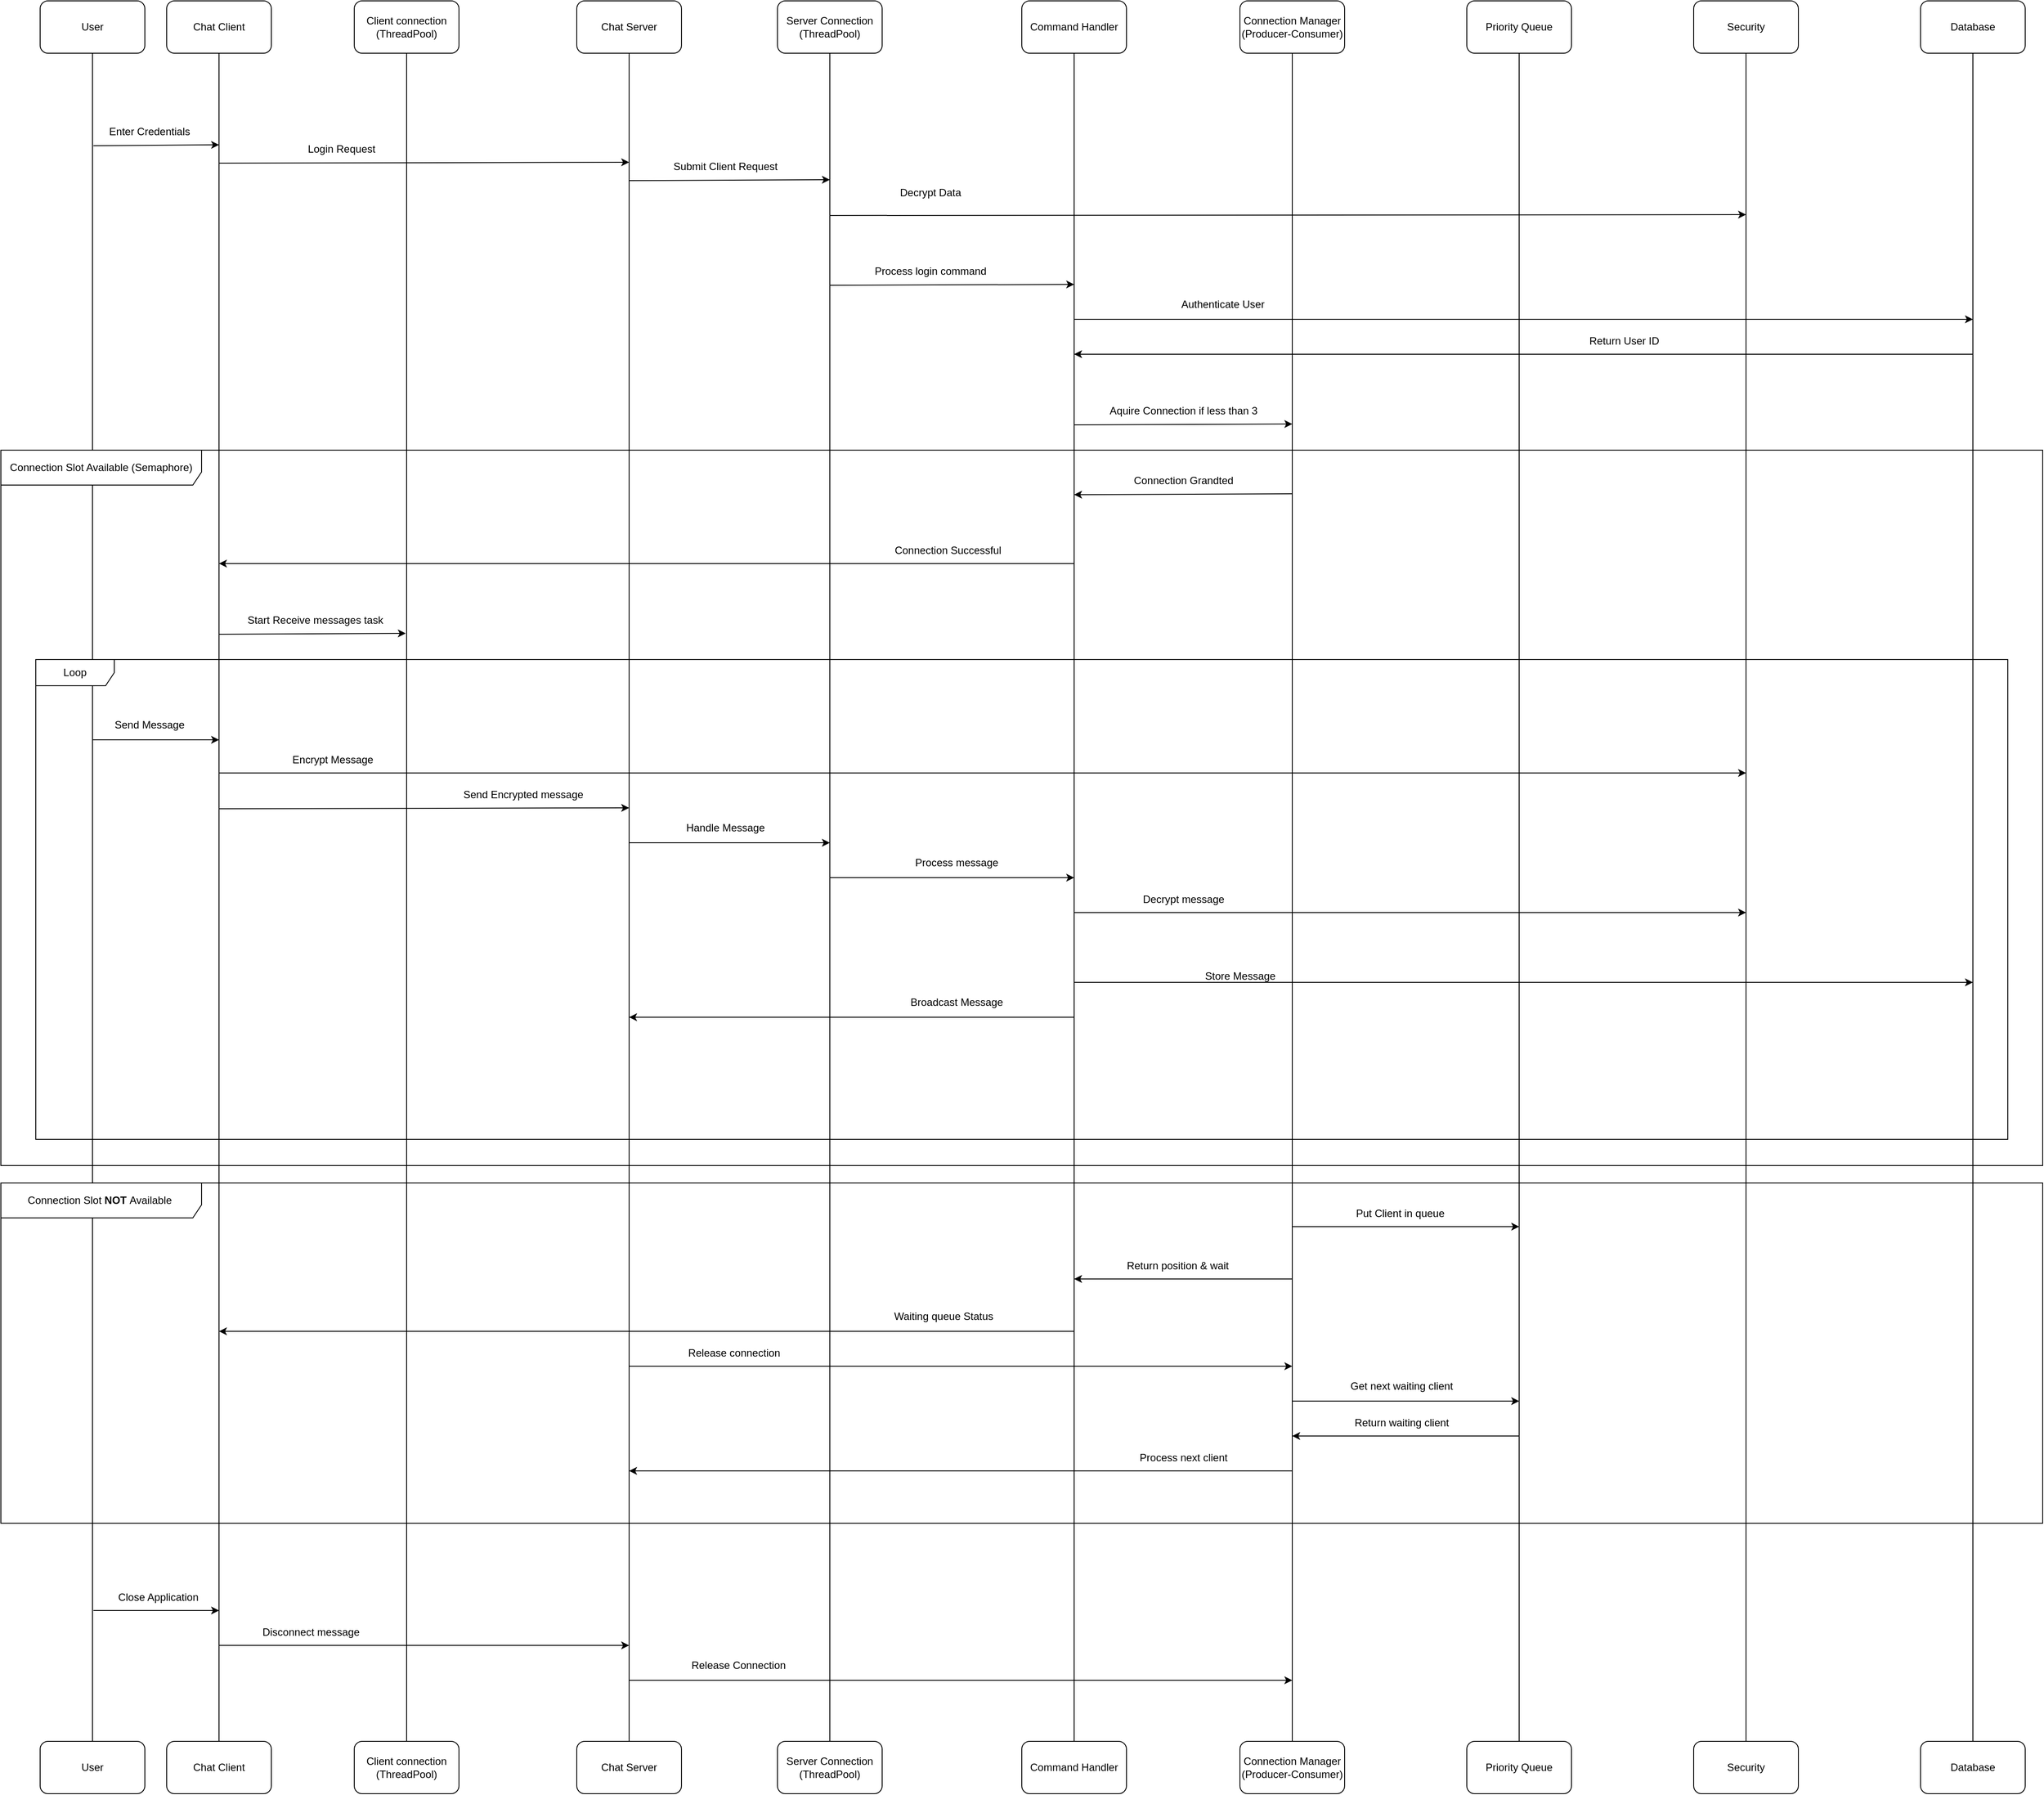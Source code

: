 <mxfile version="26.1.1">
  <diagram name="Page-1" id="-xsqD3Ni7Eq0-s18tUF0">
    <mxGraphModel dx="269" dy="2737" grid="0" gridSize="10" guides="1" tooltips="1" connect="1" arrows="1" fold="1" page="0" pageScale="1" pageWidth="827" pageHeight="1169" background="#ffffff" math="0" shadow="0">
      <root>
        <mxCell id="0" />
        <mxCell id="1" parent="0" />
        <mxCell id="25W354buqEJdcTyAlyDn-23" style="edgeStyle=orthogonalEdgeStyle;rounded=0;orthogonalLoop=1;jettySize=auto;html=1;entryX=0.5;entryY=0;entryDx=0;entryDy=0;endArrow=none;startFill=0;" parent="1" source="25W354buqEJdcTyAlyDn-2" target="25W354buqEJdcTyAlyDn-12" edge="1">
          <mxGeometry relative="1" as="geometry" />
        </mxCell>
        <mxCell id="25W354buqEJdcTyAlyDn-2" value="Chat Client" style="rounded=1;whiteSpace=wrap;html=1;" parent="1" vertex="1">
          <mxGeometry x="2690" y="995" width="120" height="60" as="geometry" />
        </mxCell>
        <mxCell id="25W354buqEJdcTyAlyDn-24" style="edgeStyle=orthogonalEdgeStyle;rounded=0;orthogonalLoop=1;jettySize=auto;html=1;entryX=0.5;entryY=0;entryDx=0;entryDy=0;endArrow=none;startFill=0;" parent="1" source="25W354buqEJdcTyAlyDn-3" target="25W354buqEJdcTyAlyDn-13" edge="1">
          <mxGeometry relative="1" as="geometry" />
        </mxCell>
        <mxCell id="25W354buqEJdcTyAlyDn-3" value="&lt;div&gt;Client connection&lt;/div&gt;&lt;div&gt;(&lt;span style=&quot;background-color: transparent; color: light-dark(rgb(0, 0, 0), rgb(255, 255, 255));&quot;&gt;ThreadPool&lt;/span&gt;&lt;span style=&quot;background-color: transparent; color: light-dark(rgb(0, 0, 0), rgb(255, 255, 255));&quot;&gt;)&lt;/span&gt;&lt;/div&gt;" style="rounded=1;whiteSpace=wrap;html=1;" parent="1" vertex="1">
          <mxGeometry x="2905" y="995" width="120" height="60" as="geometry" />
        </mxCell>
        <mxCell id="25W354buqEJdcTyAlyDn-25" style="edgeStyle=orthogonalEdgeStyle;rounded=0;orthogonalLoop=1;jettySize=auto;html=1;entryX=0.5;entryY=0;entryDx=0;entryDy=0;endArrow=none;startFill=0;" parent="1" source="25W354buqEJdcTyAlyDn-4" target="25W354buqEJdcTyAlyDn-14" edge="1">
          <mxGeometry relative="1" as="geometry" />
        </mxCell>
        <mxCell id="25W354buqEJdcTyAlyDn-4" value="&lt;div&gt;Chat Server&lt;/div&gt;" style="rounded=1;whiteSpace=wrap;html=1;" parent="1" vertex="1">
          <mxGeometry x="3160" y="995" width="120" height="60" as="geometry" />
        </mxCell>
        <mxCell id="25W354buqEJdcTyAlyDn-26" style="edgeStyle=orthogonalEdgeStyle;rounded=0;orthogonalLoop=1;jettySize=auto;html=1;entryX=0.5;entryY=0;entryDx=0;entryDy=0;endArrow=none;startFill=0;" parent="1" source="25W354buqEJdcTyAlyDn-5" target="25W354buqEJdcTyAlyDn-15" edge="1">
          <mxGeometry relative="1" as="geometry" />
        </mxCell>
        <mxCell id="25W354buqEJdcTyAlyDn-5" value="&lt;div&gt;Server Connection&lt;/div&gt;&lt;div&gt;(ThreadPool)&lt;/div&gt;" style="rounded=1;whiteSpace=wrap;html=1;" parent="1" vertex="1">
          <mxGeometry x="3390" y="995" width="120" height="60" as="geometry" />
        </mxCell>
        <mxCell id="25W354buqEJdcTyAlyDn-27" style="edgeStyle=orthogonalEdgeStyle;rounded=0;orthogonalLoop=1;jettySize=auto;html=1;entryX=0.5;entryY=0;entryDx=0;entryDy=0;endArrow=none;startFill=0;" parent="1" source="25W354buqEJdcTyAlyDn-6" target="25W354buqEJdcTyAlyDn-16" edge="1">
          <mxGeometry relative="1" as="geometry" />
        </mxCell>
        <mxCell id="25W354buqEJdcTyAlyDn-6" value="&lt;div&gt;Command Handler&lt;/div&gt;" style="rounded=1;whiteSpace=wrap;html=1;" parent="1" vertex="1">
          <mxGeometry x="3670" y="995" width="120" height="60" as="geometry" />
        </mxCell>
        <mxCell id="25W354buqEJdcTyAlyDn-28" style="edgeStyle=orthogonalEdgeStyle;rounded=0;orthogonalLoop=1;jettySize=auto;html=1;entryX=0.5;entryY=0;entryDx=0;entryDy=0;endArrow=none;startFill=0;" parent="1" source="25W354buqEJdcTyAlyDn-7" target="25W354buqEJdcTyAlyDn-17" edge="1">
          <mxGeometry relative="1" as="geometry" />
        </mxCell>
        <mxCell id="25W354buqEJdcTyAlyDn-7" value="&lt;div&gt;Connection Manager&lt;/div&gt;&lt;div&gt;(Producer-Consumer)&lt;/div&gt;" style="rounded=1;whiteSpace=wrap;html=1;" parent="1" vertex="1">
          <mxGeometry x="3920" y="995" width="120" height="60" as="geometry" />
        </mxCell>
        <mxCell id="25W354buqEJdcTyAlyDn-29" style="edgeStyle=orthogonalEdgeStyle;rounded=0;orthogonalLoop=1;jettySize=auto;html=1;entryX=0.5;entryY=0;entryDx=0;entryDy=0;endArrow=none;startFill=0;" parent="1" source="25W354buqEJdcTyAlyDn-8" target="25W354buqEJdcTyAlyDn-18" edge="1">
          <mxGeometry relative="1" as="geometry" />
        </mxCell>
        <mxCell id="25W354buqEJdcTyAlyDn-8" value="&lt;div&gt;Priority Queue&lt;/div&gt;" style="rounded=1;whiteSpace=wrap;html=1;" parent="1" vertex="1">
          <mxGeometry x="4180" y="995" width="120" height="60" as="geometry" />
        </mxCell>
        <mxCell id="25W354buqEJdcTyAlyDn-30" style="edgeStyle=orthogonalEdgeStyle;rounded=0;orthogonalLoop=1;jettySize=auto;html=1;entryX=0.5;entryY=0;entryDx=0;entryDy=0;endArrow=none;startFill=0;" parent="1" source="25W354buqEJdcTyAlyDn-9" target="25W354buqEJdcTyAlyDn-19" edge="1">
          <mxGeometry relative="1" as="geometry" />
        </mxCell>
        <mxCell id="25W354buqEJdcTyAlyDn-9" value="&lt;div&gt;Security&lt;/div&gt;" style="rounded=1;whiteSpace=wrap;html=1;" parent="1" vertex="1">
          <mxGeometry x="4440" y="995" width="120" height="60" as="geometry" />
        </mxCell>
        <mxCell id="25W354buqEJdcTyAlyDn-31" style="edgeStyle=orthogonalEdgeStyle;rounded=0;orthogonalLoop=1;jettySize=auto;html=1;entryX=0.5;entryY=0;entryDx=0;entryDy=0;endArrow=none;startFill=0;" parent="1" source="25W354buqEJdcTyAlyDn-10" target="25W354buqEJdcTyAlyDn-20" edge="1">
          <mxGeometry relative="1" as="geometry" />
        </mxCell>
        <mxCell id="25W354buqEJdcTyAlyDn-10" value="Database" style="rounded=1;whiteSpace=wrap;html=1;" parent="1" vertex="1">
          <mxGeometry x="4700" y="995" width="120" height="60" as="geometry" />
        </mxCell>
        <mxCell id="25W354buqEJdcTyAlyDn-12" value="Chat Client" style="rounded=1;whiteSpace=wrap;html=1;" parent="1" vertex="1">
          <mxGeometry x="2690" y="2990" width="120" height="60" as="geometry" />
        </mxCell>
        <mxCell id="25W354buqEJdcTyAlyDn-13" value="&lt;div&gt;Client connection&lt;/div&gt;&lt;div&gt;(&lt;span style=&quot;background-color: transparent; color: light-dark(rgb(0, 0, 0), rgb(255, 255, 255));&quot;&gt;ThreadPool&lt;/span&gt;&lt;span style=&quot;background-color: transparent; color: light-dark(rgb(0, 0, 0), rgb(255, 255, 255));&quot;&gt;)&lt;/span&gt;&lt;/div&gt;" style="rounded=1;whiteSpace=wrap;html=1;" parent="1" vertex="1">
          <mxGeometry x="2905" y="2990" width="120" height="60" as="geometry" />
        </mxCell>
        <mxCell id="25W354buqEJdcTyAlyDn-14" value="&lt;div&gt;Chat Server&lt;/div&gt;" style="rounded=1;whiteSpace=wrap;html=1;" parent="1" vertex="1">
          <mxGeometry x="3160" y="2990" width="120" height="60" as="geometry" />
        </mxCell>
        <mxCell id="25W354buqEJdcTyAlyDn-15" value="&lt;div&gt;Server Connection&lt;/div&gt;&lt;div&gt;(ThreadPool)&lt;/div&gt;" style="rounded=1;whiteSpace=wrap;html=1;" parent="1" vertex="1">
          <mxGeometry x="3390" y="2990" width="120" height="60" as="geometry" />
        </mxCell>
        <mxCell id="25W354buqEJdcTyAlyDn-16" value="&lt;div&gt;Command Handler&lt;/div&gt;" style="rounded=1;whiteSpace=wrap;html=1;" parent="1" vertex="1">
          <mxGeometry x="3670" y="2990" width="120" height="60" as="geometry" />
        </mxCell>
        <mxCell id="25W354buqEJdcTyAlyDn-17" value="&lt;div&gt;Connection Manager&lt;/div&gt;&lt;div&gt;(Producer-Consumer)&lt;/div&gt;" style="rounded=1;whiteSpace=wrap;html=1;" parent="1" vertex="1">
          <mxGeometry x="3920" y="2990" width="120" height="60" as="geometry" />
        </mxCell>
        <mxCell id="25W354buqEJdcTyAlyDn-18" value="&lt;div&gt;Priority Queue&lt;/div&gt;" style="rounded=1;whiteSpace=wrap;html=1;" parent="1" vertex="1">
          <mxGeometry x="4180" y="2990" width="120" height="60" as="geometry" />
        </mxCell>
        <mxCell id="25W354buqEJdcTyAlyDn-19" value="&lt;div&gt;Security&lt;/div&gt;" style="rounded=1;whiteSpace=wrap;html=1;" parent="1" vertex="1">
          <mxGeometry x="4440" y="2990" width="120" height="60" as="geometry" />
        </mxCell>
        <mxCell id="25W354buqEJdcTyAlyDn-20" value="Database" style="rounded=1;whiteSpace=wrap;html=1;" parent="1" vertex="1">
          <mxGeometry x="4700" y="2990" width="120" height="60" as="geometry" />
        </mxCell>
        <mxCell id="25W354buqEJdcTyAlyDn-22" style="edgeStyle=orthogonalEdgeStyle;rounded=0;orthogonalLoop=1;jettySize=auto;html=1;entryX=0.5;entryY=0;entryDx=0;entryDy=0;entryPerimeter=0;endArrow=none;startFill=0;" parent="1" edge="1">
          <mxGeometry relative="1" as="geometry">
            <mxPoint x="2605" y="1055" as="sourcePoint" />
            <mxPoint x="2605" y="2990" as="targetPoint" />
          </mxGeometry>
        </mxCell>
        <mxCell id="25W354buqEJdcTyAlyDn-32" value="" style="endArrow=classic;html=1;rounded=0;" parent="1" edge="1">
          <mxGeometry width="50" height="50" relative="1" as="geometry">
            <mxPoint x="2606" y="1161" as="sourcePoint" />
            <mxPoint x="2750" y="1160" as="targetPoint" />
          </mxGeometry>
        </mxCell>
        <mxCell id="25W354buqEJdcTyAlyDn-33" value="Enter Credentials" style="text;html=1;align=center;verticalAlign=middle;resizable=0;points=[];autosize=1;strokeColor=none;fillColor=none;" parent="1" vertex="1">
          <mxGeometry x="2610" y="1130" width="120" height="30" as="geometry" />
        </mxCell>
        <mxCell id="25W354buqEJdcTyAlyDn-34" value="" style="endArrow=classic;html=1;rounded=0;" parent="1" edge="1">
          <mxGeometry width="50" height="50" relative="1" as="geometry">
            <mxPoint x="2750" y="1181" as="sourcePoint" />
            <mxPoint x="3220" y="1180" as="targetPoint" />
          </mxGeometry>
        </mxCell>
        <mxCell id="25W354buqEJdcTyAlyDn-35" value="Login Request" style="text;html=1;align=center;verticalAlign=middle;resizable=0;points=[];autosize=1;strokeColor=none;fillColor=none;" parent="1" vertex="1">
          <mxGeometry x="2840" y="1150" width="100" height="30" as="geometry" />
        </mxCell>
        <mxCell id="25W354buqEJdcTyAlyDn-37" value="" style="endArrow=classic;html=1;rounded=0;" parent="1" edge="1">
          <mxGeometry width="50" height="50" relative="1" as="geometry">
            <mxPoint x="3220" y="1201" as="sourcePoint" />
            <mxPoint x="3450" y="1200" as="targetPoint" />
          </mxGeometry>
        </mxCell>
        <mxCell id="25W354buqEJdcTyAlyDn-38" value="Submit Client Request" style="text;html=1;align=center;verticalAlign=middle;resizable=0;points=[];autosize=1;strokeColor=none;fillColor=none;" parent="1" vertex="1">
          <mxGeometry x="3260" y="1170" width="140" height="30" as="geometry" />
        </mxCell>
        <mxCell id="25W354buqEJdcTyAlyDn-39" value="" style="endArrow=classic;html=1;rounded=0;" parent="1" edge="1">
          <mxGeometry width="50" height="50" relative="1" as="geometry">
            <mxPoint x="3450" y="1241" as="sourcePoint" />
            <mxPoint x="4500" y="1240" as="targetPoint" />
          </mxGeometry>
        </mxCell>
        <mxCell id="25W354buqEJdcTyAlyDn-40" value="Decrypt Data" style="text;html=1;align=center;verticalAlign=middle;resizable=0;points=[];autosize=1;strokeColor=none;fillColor=none;" parent="1" vertex="1">
          <mxGeometry x="3520" y="1200" width="90" height="30" as="geometry" />
        </mxCell>
        <mxCell id="25W354buqEJdcTyAlyDn-43" value="" style="endArrow=classic;html=1;rounded=0;" parent="1" edge="1">
          <mxGeometry width="50" height="50" relative="1" as="geometry">
            <mxPoint x="3450" y="1321" as="sourcePoint" />
            <mxPoint x="3730" y="1320" as="targetPoint" />
          </mxGeometry>
        </mxCell>
        <mxCell id="25W354buqEJdcTyAlyDn-44" value="Process login command" style="text;html=1;align=center;verticalAlign=middle;resizable=0;points=[];autosize=1;strokeColor=none;fillColor=none;" parent="1" vertex="1">
          <mxGeometry x="3490" y="1290" width="150" height="30" as="geometry" />
        </mxCell>
        <mxCell id="25W354buqEJdcTyAlyDn-45" value="" style="endArrow=classic;html=1;rounded=0;" parent="1" edge="1">
          <mxGeometry width="50" height="50" relative="1" as="geometry">
            <mxPoint x="3730" y="1360" as="sourcePoint" />
            <mxPoint x="4760" y="1360" as="targetPoint" />
          </mxGeometry>
        </mxCell>
        <mxCell id="25W354buqEJdcTyAlyDn-46" value="Authenticate User" style="text;html=1;align=center;verticalAlign=middle;resizable=0;points=[];autosize=1;strokeColor=none;fillColor=none;" parent="1" vertex="1">
          <mxGeometry x="3840" y="1328" width="120" height="30" as="geometry" />
        </mxCell>
        <mxCell id="25W354buqEJdcTyAlyDn-47" value="" style="endArrow=none;html=1;rounded=0;startFill=1;startArrow=classic;" parent="1" edge="1">
          <mxGeometry width="50" height="50" relative="1" as="geometry">
            <mxPoint x="3730" y="1400" as="sourcePoint" />
            <mxPoint x="4760" y="1400" as="targetPoint" />
          </mxGeometry>
        </mxCell>
        <mxCell id="25W354buqEJdcTyAlyDn-48" value="Return User ID" style="text;html=1;align=center;verticalAlign=middle;resizable=0;points=[];autosize=1;strokeColor=none;fillColor=none;" parent="1" vertex="1">
          <mxGeometry x="4310" y="1370" width="100" height="30" as="geometry" />
        </mxCell>
        <mxCell id="25W354buqEJdcTyAlyDn-49" value="" style="endArrow=classic;html=1;rounded=0;" parent="1" edge="1">
          <mxGeometry width="50" height="50" relative="1" as="geometry">
            <mxPoint x="3730" y="1481" as="sourcePoint" />
            <mxPoint x="3980" y="1480" as="targetPoint" />
          </mxGeometry>
        </mxCell>
        <mxCell id="25W354buqEJdcTyAlyDn-50" value="Aquire Connection if less than 3" style="text;html=1;align=center;verticalAlign=middle;resizable=0;points=[];autosize=1;strokeColor=none;fillColor=none;" parent="1" vertex="1">
          <mxGeometry x="3760" y="1450" width="190" height="30" as="geometry" />
        </mxCell>
        <mxCell id="25W354buqEJdcTyAlyDn-51" value="Connection Slot Available (Semaphore)" style="shape=umlFrame;whiteSpace=wrap;html=1;pointerEvents=0;width=230;height=40;" parent="1" vertex="1">
          <mxGeometry x="2500" y="1510" width="2340" height="820" as="geometry" />
        </mxCell>
        <mxCell id="25W354buqEJdcTyAlyDn-55" value="" style="endArrow=none;html=1;rounded=0;startFill=1;startArrow=classic;" parent="1" edge="1">
          <mxGeometry width="50" height="50" relative="1" as="geometry">
            <mxPoint x="3730" y="1561" as="sourcePoint" />
            <mxPoint x="3980" y="1560" as="targetPoint" />
          </mxGeometry>
        </mxCell>
        <mxCell id="25W354buqEJdcTyAlyDn-56" value="Connection Grandted" style="text;html=1;align=center;verticalAlign=middle;resizable=0;points=[];autosize=1;strokeColor=none;fillColor=none;" parent="1" vertex="1">
          <mxGeometry x="3785" y="1530" width="140" height="30" as="geometry" />
        </mxCell>
        <mxCell id="25W354buqEJdcTyAlyDn-58" value="" style="endArrow=none;html=1;rounded=0;startFill=1;startArrow=classic;" parent="1" edge="1">
          <mxGeometry width="50" height="50" relative="1" as="geometry">
            <mxPoint x="2750" y="1640" as="sourcePoint" />
            <mxPoint x="3730" y="1640" as="targetPoint" />
          </mxGeometry>
        </mxCell>
        <mxCell id="25W354buqEJdcTyAlyDn-59" value="Connection Successful" style="text;html=1;align=center;verticalAlign=middle;resizable=0;points=[];autosize=1;strokeColor=none;fillColor=none;" parent="1" vertex="1">
          <mxGeometry x="3510" y="1610" width="150" height="30" as="geometry" />
        </mxCell>
        <mxCell id="25W354buqEJdcTyAlyDn-60" value="" style="endArrow=classic;html=1;rounded=0;" parent="1" edge="1">
          <mxGeometry width="50" height="50" relative="1" as="geometry">
            <mxPoint x="2750" y="1721" as="sourcePoint" />
            <mxPoint x="2964" y="1720" as="targetPoint" />
          </mxGeometry>
        </mxCell>
        <mxCell id="25W354buqEJdcTyAlyDn-62" value="Start Receive messages task" style="text;html=1;align=center;verticalAlign=middle;resizable=0;points=[];autosize=1;strokeColor=none;fillColor=none;" parent="1" vertex="1">
          <mxGeometry x="2770" y="1690" width="180" height="30" as="geometry" />
        </mxCell>
        <mxCell id="25W354buqEJdcTyAlyDn-63" value="Loop" style="shape=umlFrame;whiteSpace=wrap;html=1;pointerEvents=0;width=90;height=30;" parent="1" vertex="1">
          <mxGeometry x="2540" y="1750" width="2260" height="550" as="geometry" />
        </mxCell>
        <mxCell id="25W354buqEJdcTyAlyDn-64" value="" style="endArrow=classic;html=1;rounded=0;" parent="1" edge="1">
          <mxGeometry width="50" height="50" relative="1" as="geometry">
            <mxPoint x="2605" y="1842" as="sourcePoint" />
            <mxPoint x="2750" y="1842" as="targetPoint" />
          </mxGeometry>
        </mxCell>
        <mxCell id="25W354buqEJdcTyAlyDn-65" value="Send Message" style="text;html=1;align=center;verticalAlign=middle;resizable=0;points=[];autosize=1;strokeColor=none;fillColor=none;" parent="1" vertex="1">
          <mxGeometry x="2620" y="1810" width="100" height="30" as="geometry" />
        </mxCell>
        <mxCell id="25W354buqEJdcTyAlyDn-66" value="" style="endArrow=classic;html=1;rounded=0;" parent="1" edge="1">
          <mxGeometry width="50" height="50" relative="1" as="geometry">
            <mxPoint x="2750" y="1880" as="sourcePoint" />
            <mxPoint x="4500" y="1880" as="targetPoint" />
          </mxGeometry>
        </mxCell>
        <mxCell id="25W354buqEJdcTyAlyDn-67" value="Encrypt Message" style="text;html=1;align=center;verticalAlign=middle;resizable=0;points=[];autosize=1;strokeColor=none;fillColor=none;" parent="1" vertex="1">
          <mxGeometry x="2820" y="1850" width="120" height="30" as="geometry" />
        </mxCell>
        <mxCell id="25W354buqEJdcTyAlyDn-68" value="" style="endArrow=classic;html=1;rounded=0;" parent="1" edge="1">
          <mxGeometry width="50" height="50" relative="1" as="geometry">
            <mxPoint x="2750" y="1921" as="sourcePoint" />
            <mxPoint x="3220" y="1920" as="targetPoint" />
          </mxGeometry>
        </mxCell>
        <mxCell id="25W354buqEJdcTyAlyDn-69" value="Send Encrypted message&amp;nbsp;" style="text;html=1;align=center;verticalAlign=middle;resizable=0;points=[];autosize=1;strokeColor=none;fillColor=none;" parent="1" vertex="1">
          <mxGeometry x="3020" y="1890" width="160" height="30" as="geometry" />
        </mxCell>
        <mxCell id="25W354buqEJdcTyAlyDn-70" value="" style="endArrow=classic;html=1;rounded=0;" parent="1" edge="1">
          <mxGeometry width="50" height="50" relative="1" as="geometry">
            <mxPoint x="3220" y="1960" as="sourcePoint" />
            <mxPoint x="3450" y="1960" as="targetPoint" />
          </mxGeometry>
        </mxCell>
        <mxCell id="25W354buqEJdcTyAlyDn-71" value="Handle Message" style="text;html=1;align=center;verticalAlign=middle;resizable=0;points=[];autosize=1;strokeColor=none;fillColor=none;" parent="1" vertex="1">
          <mxGeometry x="3275" y="1928" width="110" height="30" as="geometry" />
        </mxCell>
        <mxCell id="25W354buqEJdcTyAlyDn-72" value="" style="endArrow=classic;html=1;rounded=0;" parent="1" edge="1">
          <mxGeometry width="50" height="50" relative="1" as="geometry">
            <mxPoint x="3450" y="2000" as="sourcePoint" />
            <mxPoint x="3730" y="2000" as="targetPoint" />
          </mxGeometry>
        </mxCell>
        <mxCell id="25W354buqEJdcTyAlyDn-73" value="Process message" style="text;html=1;align=center;verticalAlign=middle;resizable=0;points=[];autosize=1;strokeColor=none;fillColor=none;" parent="1" vertex="1">
          <mxGeometry x="3535" y="1968" width="120" height="30" as="geometry" />
        </mxCell>
        <mxCell id="25W354buqEJdcTyAlyDn-74" value="" style="endArrow=classic;html=1;rounded=0;" parent="1" edge="1">
          <mxGeometry width="50" height="50" relative="1" as="geometry">
            <mxPoint x="3730" y="2040" as="sourcePoint" />
            <mxPoint x="4500" y="2040" as="targetPoint" />
          </mxGeometry>
        </mxCell>
        <mxCell id="25W354buqEJdcTyAlyDn-75" value="Decrypt message" style="text;html=1;align=center;verticalAlign=middle;resizable=0;points=[];autosize=1;strokeColor=none;fillColor=none;" parent="1" vertex="1">
          <mxGeometry x="3795" y="2010" width="120" height="30" as="geometry" />
        </mxCell>
        <mxCell id="25W354buqEJdcTyAlyDn-76" value="" style="endArrow=classic;html=1;rounded=0;" parent="1" edge="1">
          <mxGeometry width="50" height="50" relative="1" as="geometry">
            <mxPoint x="3730" y="2120" as="sourcePoint" />
            <mxPoint x="4760" y="2120" as="targetPoint" />
          </mxGeometry>
        </mxCell>
        <mxCell id="25W354buqEJdcTyAlyDn-77" value="Store Message" style="text;html=1;align=center;verticalAlign=middle;resizable=0;points=[];autosize=1;strokeColor=none;fillColor=none;" parent="1" vertex="1">
          <mxGeometry x="3870" y="2098" width="100" height="30" as="geometry" />
        </mxCell>
        <mxCell id="25W354buqEJdcTyAlyDn-78" value="" style="endArrow=none;html=1;rounded=0;startFill=1;startArrow=classic;" parent="1" edge="1">
          <mxGeometry width="50" height="50" relative="1" as="geometry">
            <mxPoint x="3220" y="2160" as="sourcePoint" />
            <mxPoint x="3730" y="2160" as="targetPoint" />
          </mxGeometry>
        </mxCell>
        <mxCell id="25W354buqEJdcTyAlyDn-80" value="Broadcast Message" style="text;html=1;align=center;verticalAlign=middle;resizable=0;points=[];autosize=1;strokeColor=none;fillColor=none;" parent="1" vertex="1">
          <mxGeometry x="3530" y="2128" width="130" height="30" as="geometry" />
        </mxCell>
        <mxCell id="25W354buqEJdcTyAlyDn-81" value="Connection Slot &lt;b&gt;NOT&amp;nbsp;&lt;/b&gt;Available&amp;nbsp;" style="shape=umlFrame;whiteSpace=wrap;html=1;pointerEvents=0;width=230;height=40;" parent="1" vertex="1">
          <mxGeometry x="2500" y="2350" width="2340" height="390" as="geometry" />
        </mxCell>
        <mxCell id="25W354buqEJdcTyAlyDn-82" value="" style="endArrow=classic;html=1;rounded=0;" parent="1" edge="1">
          <mxGeometry width="50" height="50" relative="1" as="geometry">
            <mxPoint x="3980" y="2400" as="sourcePoint" />
            <mxPoint x="4240" y="2400" as="targetPoint" />
          </mxGeometry>
        </mxCell>
        <mxCell id="25W354buqEJdcTyAlyDn-83" value="Put Client in queue&amp;nbsp;" style="text;html=1;align=center;verticalAlign=middle;resizable=0;points=[];autosize=1;strokeColor=none;fillColor=none;" parent="1" vertex="1">
          <mxGeometry x="4040" y="2370" width="130" height="30" as="geometry" />
        </mxCell>
        <mxCell id="25W354buqEJdcTyAlyDn-84" value="" style="endArrow=none;html=1;rounded=0;startFill=1;startArrow=classic;" parent="1" edge="1">
          <mxGeometry width="50" height="50" relative="1" as="geometry">
            <mxPoint x="3730" y="2460" as="sourcePoint" />
            <mxPoint x="3980" y="2460" as="targetPoint" />
          </mxGeometry>
        </mxCell>
        <mxCell id="25W354buqEJdcTyAlyDn-85" value="Return position &amp;amp; wait&amp;nbsp;" style="text;html=1;align=center;verticalAlign=middle;resizable=0;points=[];autosize=1;strokeColor=none;fillColor=none;" parent="1" vertex="1">
          <mxGeometry x="3780" y="2430" width="140" height="30" as="geometry" />
        </mxCell>
        <mxCell id="25W354buqEJdcTyAlyDn-86" value="" style="endArrow=none;html=1;rounded=0;startFill=1;startArrow=classic;" parent="1" edge="1">
          <mxGeometry width="50" height="50" relative="1" as="geometry">
            <mxPoint x="2750" y="2520" as="sourcePoint" />
            <mxPoint x="3730" y="2520" as="targetPoint" />
          </mxGeometry>
        </mxCell>
        <mxCell id="25W354buqEJdcTyAlyDn-87" value="Waiting queue Status" style="text;html=1;align=center;verticalAlign=middle;resizable=0;points=[];autosize=1;strokeColor=none;fillColor=none;" parent="1" vertex="1">
          <mxGeometry x="3510" y="2488" width="140" height="30" as="geometry" />
        </mxCell>
        <mxCell id="25W354buqEJdcTyAlyDn-88" value="" style="endArrow=classic;html=1;rounded=0;startFill=0;startArrow=none;endFill=1;" parent="1" edge="1">
          <mxGeometry width="50" height="50" relative="1" as="geometry">
            <mxPoint x="3220" y="2560" as="sourcePoint" />
            <mxPoint x="3980" y="2560" as="targetPoint" />
          </mxGeometry>
        </mxCell>
        <mxCell id="25W354buqEJdcTyAlyDn-89" value="Release connection" style="text;html=1;align=center;verticalAlign=middle;resizable=0;points=[];autosize=1;strokeColor=none;fillColor=none;" parent="1" vertex="1">
          <mxGeometry x="3275" y="2530" width="130" height="30" as="geometry" />
        </mxCell>
        <mxCell id="25W354buqEJdcTyAlyDn-90" value="" style="endArrow=classic;html=1;rounded=0;startFill=0;startArrow=none;endFill=1;" parent="1" edge="1">
          <mxGeometry width="50" height="50" relative="1" as="geometry">
            <mxPoint x="3980" y="2600" as="sourcePoint" />
            <mxPoint x="4240" y="2600" as="targetPoint" />
          </mxGeometry>
        </mxCell>
        <mxCell id="25W354buqEJdcTyAlyDn-91" value="Get next waiting client" style="text;html=1;align=center;verticalAlign=middle;resizable=0;points=[];autosize=1;strokeColor=none;fillColor=none;" parent="1" vertex="1">
          <mxGeometry x="4035" y="2568" width="140" height="30" as="geometry" />
        </mxCell>
        <mxCell id="25W354buqEJdcTyAlyDn-92" value="" style="endArrow=none;html=1;rounded=0;startFill=1;startArrow=classic;endFill=1;" parent="1" edge="1">
          <mxGeometry width="50" height="50" relative="1" as="geometry">
            <mxPoint x="3980" y="2640" as="sourcePoint" />
            <mxPoint x="4240" y="2640" as="targetPoint" />
          </mxGeometry>
        </mxCell>
        <mxCell id="25W354buqEJdcTyAlyDn-93" value="Return waiting client" style="text;html=1;align=center;verticalAlign=middle;resizable=0;points=[];autosize=1;strokeColor=none;fillColor=none;" parent="1" vertex="1">
          <mxGeometry x="4040" y="2610" width="130" height="30" as="geometry" />
        </mxCell>
        <mxCell id="25W354buqEJdcTyAlyDn-95" value="" style="endArrow=none;html=1;rounded=0;startFill=1;startArrow=classic;endFill=1;" parent="1" edge="1">
          <mxGeometry width="50" height="50" relative="1" as="geometry">
            <mxPoint x="3220" y="2680" as="sourcePoint" />
            <mxPoint x="3980" y="2680" as="targetPoint" />
          </mxGeometry>
        </mxCell>
        <mxCell id="25W354buqEJdcTyAlyDn-96" value="Process next client" style="text;html=1;align=center;verticalAlign=middle;resizable=0;points=[];autosize=1;strokeColor=none;fillColor=none;" parent="1" vertex="1">
          <mxGeometry x="3795" y="2650" width="120" height="30" as="geometry" />
        </mxCell>
        <mxCell id="25W354buqEJdcTyAlyDn-97" value="" style="endArrow=classic;html=1;rounded=0;startFill=0;startArrow=none;endFill=1;" parent="1" edge="1">
          <mxGeometry width="50" height="50" relative="1" as="geometry">
            <mxPoint x="2606" y="2840" as="sourcePoint" />
            <mxPoint x="2750" y="2840" as="targetPoint" />
          </mxGeometry>
        </mxCell>
        <mxCell id="25W354buqEJdcTyAlyDn-98" value="Close Application" style="text;html=1;align=center;verticalAlign=middle;resizable=0;points=[];autosize=1;strokeColor=none;fillColor=none;" parent="1" vertex="1">
          <mxGeometry x="2620" y="2810" width="120" height="30" as="geometry" />
        </mxCell>
        <mxCell id="25W354buqEJdcTyAlyDn-99" value="" style="endArrow=classic;html=1;rounded=0;startFill=0;startArrow=none;endFill=1;" parent="1" edge="1">
          <mxGeometry width="50" height="50" relative="1" as="geometry">
            <mxPoint x="2750" y="2880" as="sourcePoint" />
            <mxPoint x="3220" y="2880" as="targetPoint" />
          </mxGeometry>
        </mxCell>
        <mxCell id="25W354buqEJdcTyAlyDn-100" value="Disconnect message" style="text;html=1;align=center;verticalAlign=middle;resizable=0;points=[];autosize=1;strokeColor=none;fillColor=none;" parent="1" vertex="1">
          <mxGeometry x="2790" y="2850" width="130" height="30" as="geometry" />
        </mxCell>
        <mxCell id="25W354buqEJdcTyAlyDn-101" value="" style="endArrow=classic;html=1;rounded=0;startFill=0;startArrow=none;endFill=1;" parent="1" edge="1">
          <mxGeometry width="50" height="50" relative="1" as="geometry">
            <mxPoint x="3220" y="2920" as="sourcePoint" />
            <mxPoint x="3980" y="2920" as="targetPoint" />
          </mxGeometry>
        </mxCell>
        <mxCell id="25W354buqEJdcTyAlyDn-102" value="Release Connection" style="text;html=1;align=center;verticalAlign=middle;resizable=0;points=[];autosize=1;strokeColor=none;fillColor=none;" parent="1" vertex="1">
          <mxGeometry x="3280" y="2888" width="130" height="30" as="geometry" />
        </mxCell>
        <mxCell id="25W354buqEJdcTyAlyDn-103" value="User" style="rounded=1;whiteSpace=wrap;html=1;" parent="1" vertex="1">
          <mxGeometry x="2545" y="2990" width="120" height="60" as="geometry" />
        </mxCell>
        <mxCell id="25W354buqEJdcTyAlyDn-104" value="User" style="rounded=1;whiteSpace=wrap;html=1;" parent="1" vertex="1">
          <mxGeometry x="2545" y="995" width="120" height="60" as="geometry" />
        </mxCell>
      </root>
    </mxGraphModel>
  </diagram>
</mxfile>
